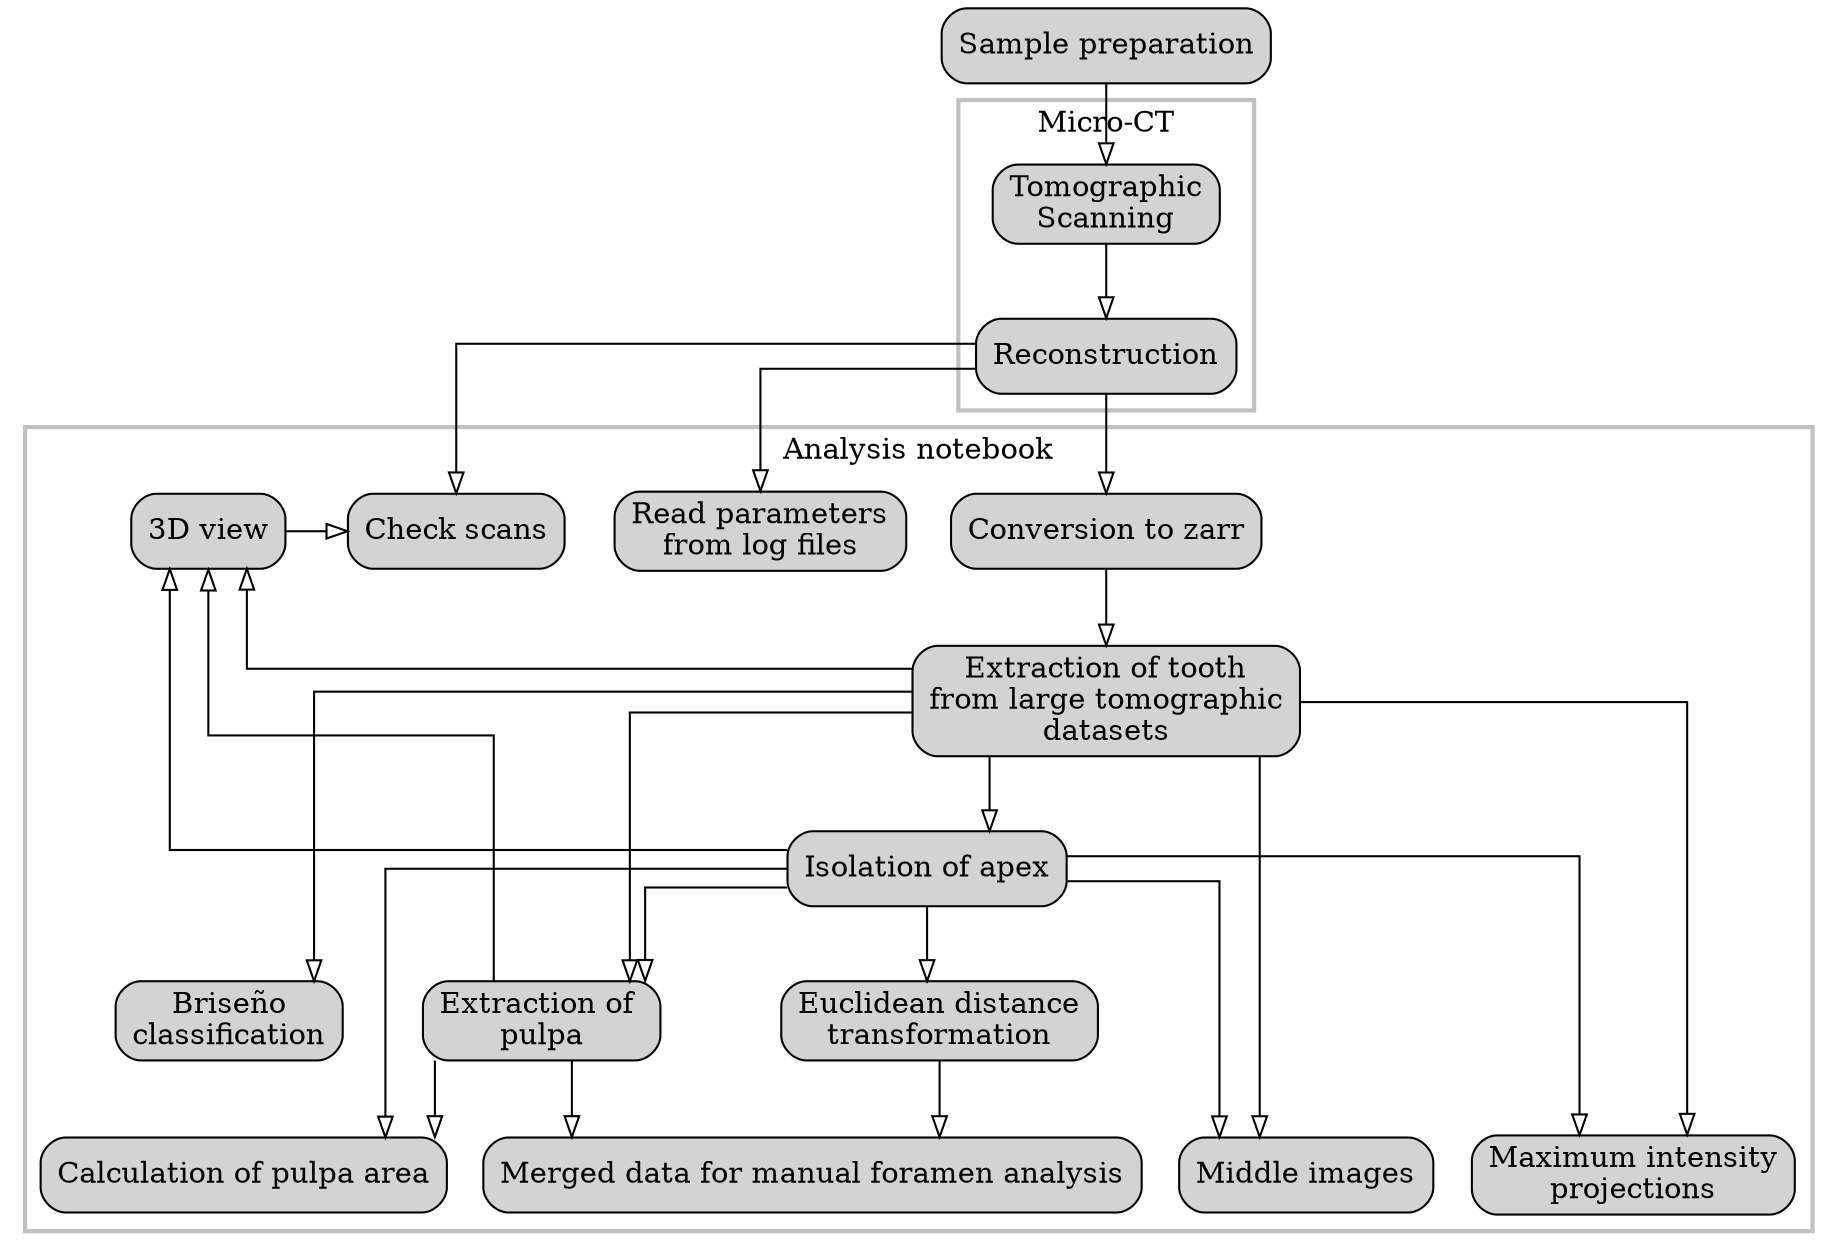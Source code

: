 # compile to png with
# dot workflow.dot -Tpng -o workflow.png
digraph Workflow {

    splines=ortho;
    bgcolor=transparent;
    #newrank=true; # https://stackoverflow.com/a/18410951/323100

    edge [arrowhead = o];
    node [shape=box, style="rounded,filled"];

    prep [label="Sample preparation"];
    
    subgraph cluster_uct {
        label = "Micro-CT";
        color=grey;
        penwidth=2;
        
        uct [label="Tomographic\nScanning"];
        reco [label="Reconstruction"];
        
        uct -> reco;
        }
    prep -> uct;
    
    subgraph cluster_analysis {
        label = "Analysis notebook";
        color=grey;
        penwidth=2;
        
        dask [label="Conversion to zarr"];
        log [label="Read parameters\nfrom log files"]; 
        bmp [label="Check scans"];
        
        reco -> dask -> crop -> mid;        
        reco -> log[constraint=false];
        reco -> bmp[constraint=false];
        
        {rank=same;dask;log;bmp}
        
        crop [label="Extraction of tooth\nfrom large tomographic\ndatasets"];
        crop -> pulpa;
        mip  [label="Maximum intensity\nprojections"];        
        crop -> mip;
        apex [label="Isolation of apex"];
        mid  [label="Middle images"];        
        crop -> apex
        apex -> mip [constraint=false];
        apex -> mid [constraint=false];
        {rank=same;mip;mid;area}
        
        briseno [label="Briseño\nclassification"];
        crop -> briseno;
        pulpa [label="Extraction of \npulpa"];
        
        {rank=same;briseno;pulpa;edt}

        apex -> pulpa [constraint=false];
        edt [label="Euclidean distance\ntransformation"];        
        apex -> edt;
        threed [label="3D view"]
        crop -> threed[constraint=false];
        apex -> threed[constraint=false];
        pulpa -> threed -> bmp[constraint=false];
        area [label="Calculation of pulpa area"]
        pulpa -> area;
        apex -> area;
        merge [label="Merged data for manual foramen analysis"]
        pulpa -> merge;
        edt -> merge;
        }
        
    #subgraph cluster_output {
    #    color=grey;
    #    penwidth=2;
    #    
    #    disk [label="Save to disk"];
    #
    #    log -> disk;
    #    area -> disk;
    #    crop -> disk;
    #    mid -> disk;
    #    mip -> disk;        
    #    briseno -> disk;
    #    pulpa -> disk;
    #    edt -> disk;
    #    merge -> disk;
    #    }
}
